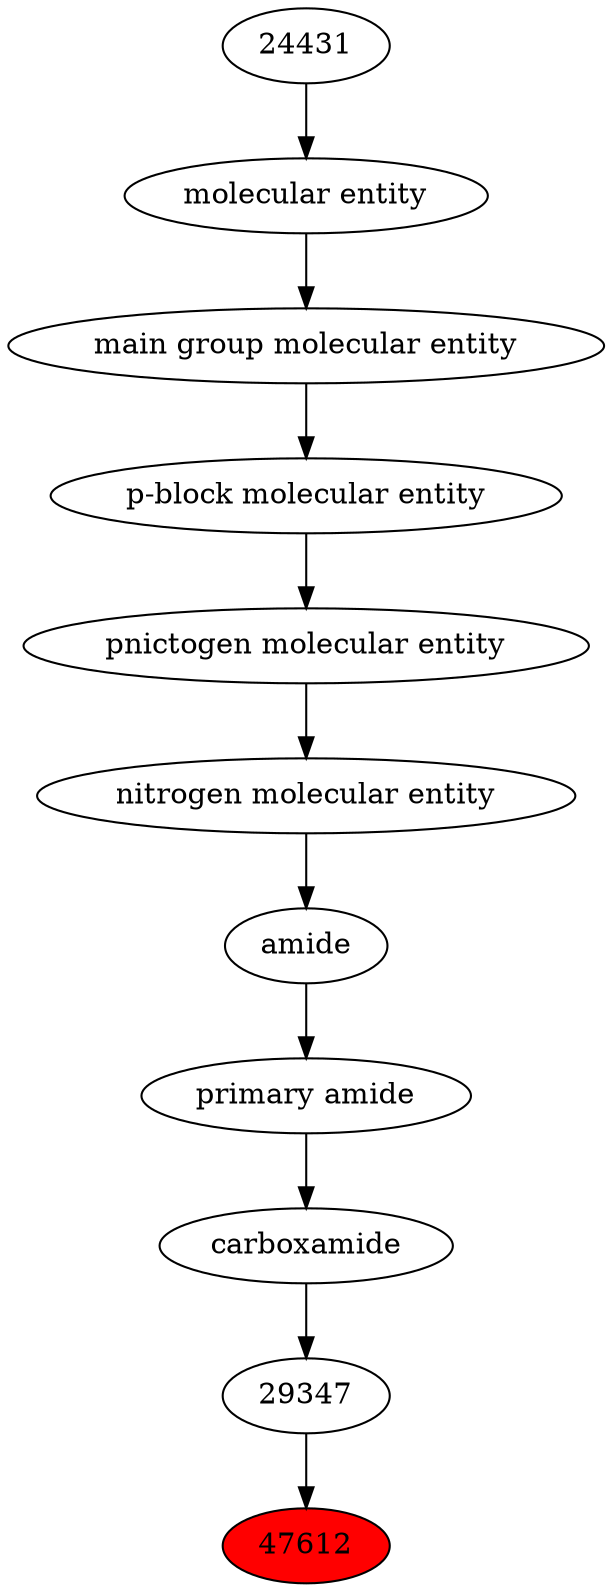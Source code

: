 digraph tree{ 
47612 [label="47612" fillcolor=red style=filled]
29347 -> 47612
29347 [label="29347"]
37622 -> 29347
37622 [label="carboxamide"]
33256 -> 37622
33256 [label="primary amide"]
32988 -> 33256
32988 [label="amide"]
51143 -> 32988
51143 [label="nitrogen molecular entity"]
33302 -> 51143
33302 [label="pnictogen molecular entity"]
33675 -> 33302
33675 [label="p-block molecular entity"]
33579 -> 33675
33579 [label="main group molecular entity"]
23367 -> 33579
23367 [label="molecular entity"]
24431 -> 23367
24431 [label="24431"]
}